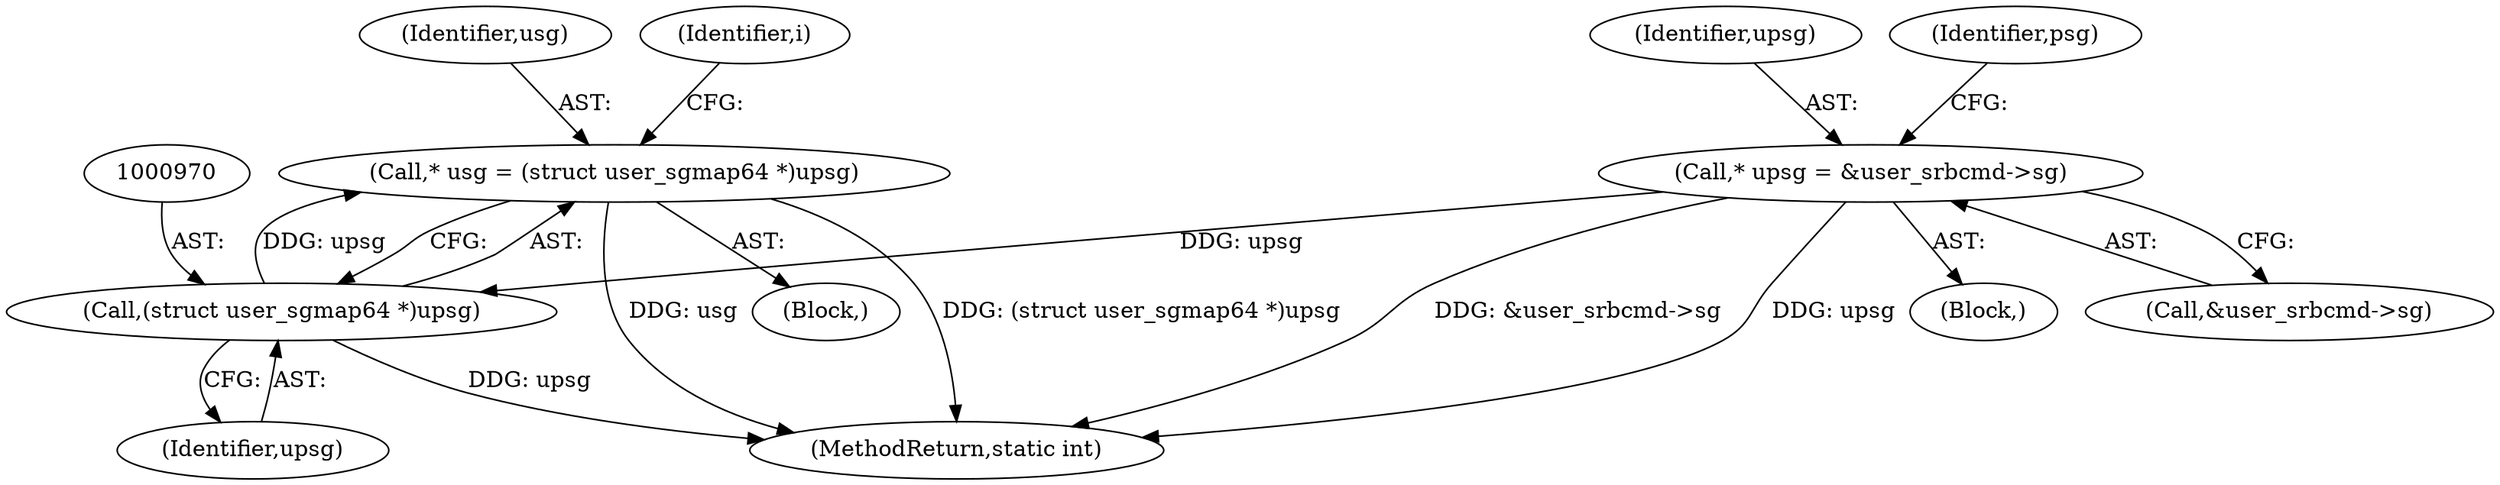 digraph "0_linux_b4789b8e6be3151a955ade74872822f30e8cd914@pointer" {
"1000967" [label="(Call,* usg = (struct user_sgmap64 *)upsg)"];
"1000969" [label="(Call,(struct user_sgmap64 *)upsg)"];
"1000948" [label="(Call,* upsg = &user_srbcmd->sg)"];
"1000965" [label="(Block,)"];
"1000969" [label="(Call,(struct user_sgmap64 *)upsg)"];
"1000948" [label="(Call,* upsg = &user_srbcmd->sg)"];
"1000971" [label="(Identifier,upsg)"];
"1000967" [label="(Call,* usg = (struct user_sgmap64 *)upsg)"];
"1000949" [label="(Identifier,upsg)"];
"1001477" [label="(MethodReturn,static int)"];
"1000946" [label="(Block,)"];
"1000968" [label="(Identifier,usg)"];
"1000974" [label="(Identifier,i)"];
"1000956" [label="(Identifier,psg)"];
"1000950" [label="(Call,&user_srbcmd->sg)"];
"1000967" -> "1000965"  [label="AST: "];
"1000967" -> "1000969"  [label="CFG: "];
"1000968" -> "1000967"  [label="AST: "];
"1000969" -> "1000967"  [label="AST: "];
"1000974" -> "1000967"  [label="CFG: "];
"1000967" -> "1001477"  [label="DDG: (struct user_sgmap64 *)upsg"];
"1000967" -> "1001477"  [label="DDG: usg"];
"1000969" -> "1000967"  [label="DDG: upsg"];
"1000969" -> "1000971"  [label="CFG: "];
"1000970" -> "1000969"  [label="AST: "];
"1000971" -> "1000969"  [label="AST: "];
"1000969" -> "1001477"  [label="DDG: upsg"];
"1000948" -> "1000969"  [label="DDG: upsg"];
"1000948" -> "1000946"  [label="AST: "];
"1000948" -> "1000950"  [label="CFG: "];
"1000949" -> "1000948"  [label="AST: "];
"1000950" -> "1000948"  [label="AST: "];
"1000956" -> "1000948"  [label="CFG: "];
"1000948" -> "1001477"  [label="DDG: &user_srbcmd->sg"];
"1000948" -> "1001477"  [label="DDG: upsg"];
}
